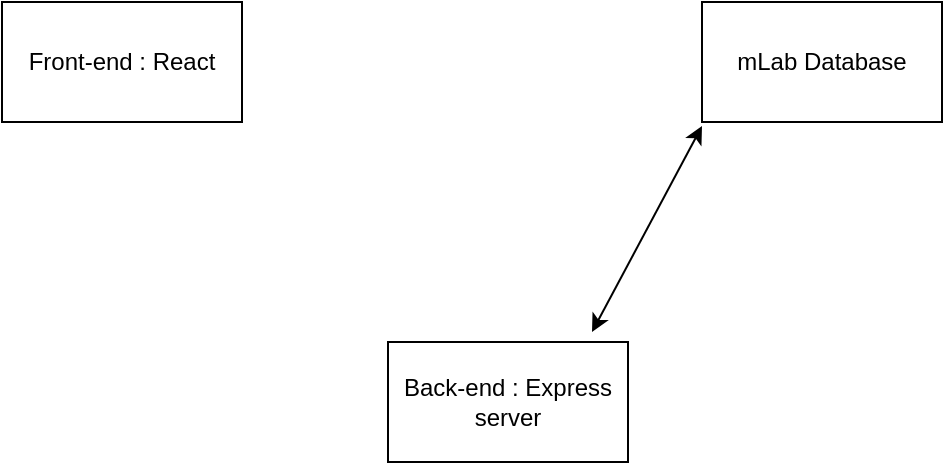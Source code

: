 <mxfile version="10.8.0" type="github"><diagram id="vrs_su_XBo5WhmC2ryuF" name="Page-1"><mxGraphModel dx="918" dy="524" grid="1" gridSize="10" guides="1" tooltips="1" connect="1" arrows="1" fold="1" page="1" pageScale="1" pageWidth="827" pageHeight="1169" math="0" shadow="0"><root><mxCell id="0"/><mxCell id="1" parent="0"/><mxCell id="TxjmraZDxgq40qF7w30d-1" value="mLab Database" style="rounded=0;whiteSpace=wrap;html=1;" vertex="1" parent="1"><mxGeometry x="510" y="120" width="120" height="60" as="geometry"/></mxCell><mxCell id="TxjmraZDxgq40qF7w30d-2" value="Front-end : React&lt;br&gt;" style="rounded=0;whiteSpace=wrap;html=1;" vertex="1" parent="1"><mxGeometry x="160" y="120" width="120" height="60" as="geometry"/></mxCell><mxCell id="TxjmraZDxgq40qF7w30d-3" value="Back-end : Express server" style="rounded=0;whiteSpace=wrap;html=1;" vertex="1" parent="1"><mxGeometry x="353" y="290" width="120" height="60" as="geometry"/></mxCell><mxCell id="TxjmraZDxgq40qF7w30d-4" value="" style="endArrow=classic;startArrow=classic;html=1;exitX=0.85;exitY=-0.083;exitDx=0;exitDy=0;exitPerimeter=0;entryX=0;entryY=1.033;entryDx=0;entryDy=0;entryPerimeter=0;" edge="1" parent="1" source="TxjmraZDxgq40qF7w30d-3" target="TxjmraZDxgq40qF7w30d-1"><mxGeometry width="50" height="50" relative="1" as="geometry"><mxPoint x="460" y="260" as="sourcePoint"/><mxPoint x="510" y="190" as="targetPoint"/></mxGeometry></mxCell></root></mxGraphModel></diagram></mxfile>